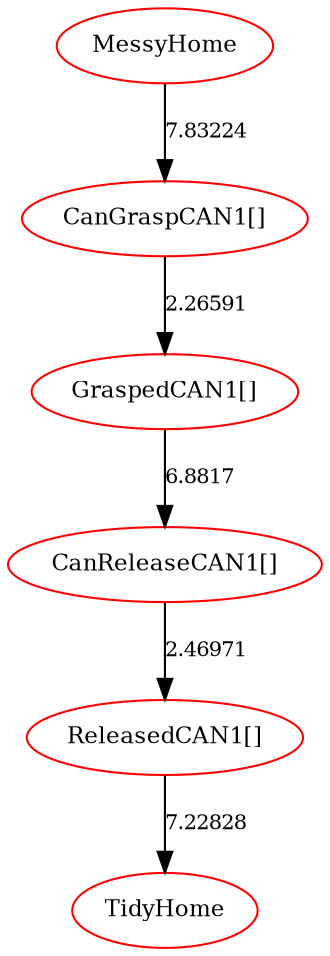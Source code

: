 digraph G {
0[label="MessyHome", fontsize="11",color="red"];
1[label="TidyHome", fontsize="11",color="red"];
2[label="CanGraspCAN1[]", fontsize="11",color="red"];
3[label="GraspedCAN1[]", fontsize="11",color="red"];
4[label="CanReleaseCAN1[]", fontsize="11",color="red"];
5[label="ReleasedCAN1[]", fontsize="11",color="red"];
0->2 [label="7.83224", fontsize="10"];
2->3 [label="2.26591", fontsize="10"];
3->4 [label="6.8817", fontsize="10"];
4->5 [label="2.46971", fontsize="10"];
5->1 [label="7.22828", fontsize="10"];
}
